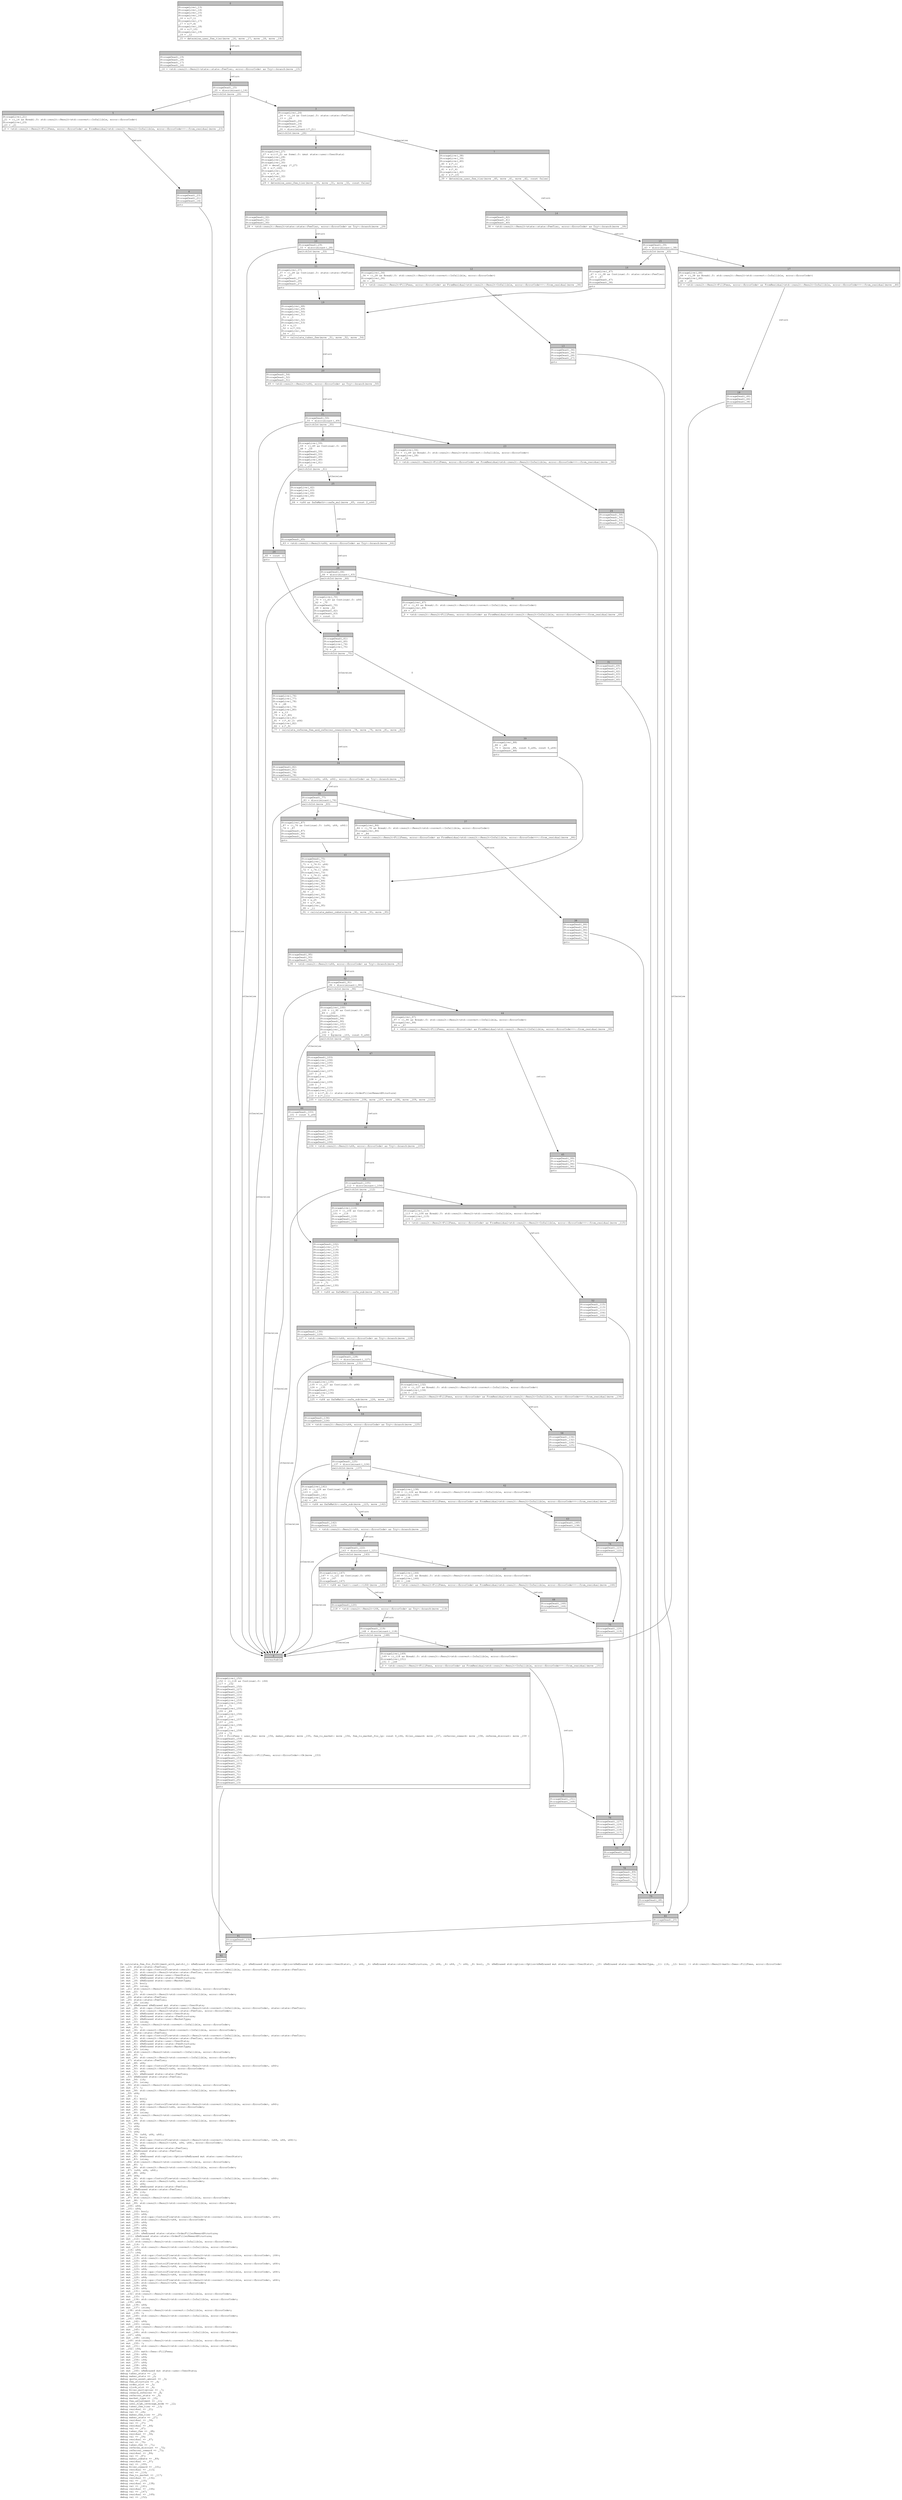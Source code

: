 digraph Mir_0_2224 {
    graph [fontname="Courier, monospace"];
    node [fontname="Courier, monospace"];
    edge [fontname="Courier, monospace"];
    label=<fn calculate_fee_for_fulfillment_with_match(_1: &amp;ReErased state::user::UserStats, _2: &amp;ReErased std::option::Option&lt;&amp;ReErased mut state::user::UserStats&gt;, _3: u64, _4: &amp;ReErased state::state::FeeStructure, _5: u64, _6: u64, _7: u64, _8: bool, _9: &amp;ReErased std::option::Option&lt;&amp;ReErased mut state::user::UserStats&gt;, _10: &amp;ReErased state::user::MarketType, _11: i16, _12: bool) -&gt; std::result::Result&lt;math::fees::FillFees, error::ErrorCode&gt;<br align="left"/>let _13: state::state::FeeTier;<br align="left"/>let mut _14: std::ops::ControlFlow&lt;std::result::Result&lt;std::convert::Infallible, error::ErrorCode&gt;, state::state::FeeTier&gt;;<br align="left"/>let mut _15: std::result::Result&lt;state::state::FeeTier, error::ErrorCode&gt;;<br align="left"/>let mut _16: &amp;ReErased state::user::UserStats;<br align="left"/>let mut _17: &amp;ReErased state::state::FeeStructure;<br align="left"/>let mut _18: &amp;ReErased state::user::MarketType;<br align="left"/>let mut _19: bool;<br align="left"/>let mut _20: isize;<br align="left"/>let _21: std::result::Result&lt;std::convert::Infallible, error::ErrorCode&gt;;<br align="left"/>let mut _22: !;<br align="left"/>let mut _23: std::result::Result&lt;std::convert::Infallible, error::ErrorCode&gt;;<br align="left"/>let _24: state::state::FeeTier;<br align="left"/>let _25: state::state::FeeTier;<br align="left"/>let mut _26: isize;<br align="left"/>let _27: &amp;ReErased &amp;ReErased mut state::user::UserStats;<br align="left"/>let mut _28: std::ops::ControlFlow&lt;std::result::Result&lt;std::convert::Infallible, error::ErrorCode&gt;, state::state::FeeTier&gt;;<br align="left"/>let mut _29: std::result::Result&lt;state::state::FeeTier, error::ErrorCode&gt;;<br align="left"/>let mut _30: &amp;ReErased state::user::UserStats;<br align="left"/>let mut _31: &amp;ReErased state::state::FeeStructure;<br align="left"/>let mut _32: &amp;ReErased state::user::MarketType;<br align="left"/>let mut _33: isize;<br align="left"/>let _34: std::result::Result&lt;std::convert::Infallible, error::ErrorCode&gt;;<br align="left"/>let mut _35: !;<br align="left"/>let mut _36: std::result::Result&lt;std::convert::Infallible, error::ErrorCode&gt;;<br align="left"/>let _37: state::state::FeeTier;<br align="left"/>let mut _38: std::ops::ControlFlow&lt;std::result::Result&lt;std::convert::Infallible, error::ErrorCode&gt;, state::state::FeeTier&gt;;<br align="left"/>let mut _39: std::result::Result&lt;state::state::FeeTier, error::ErrorCode&gt;;<br align="left"/>let mut _40: &amp;ReErased state::user::UserStats;<br align="left"/>let mut _41: &amp;ReErased state::state::FeeStructure;<br align="left"/>let mut _42: &amp;ReErased state::user::MarketType;<br align="left"/>let mut _43: isize;<br align="left"/>let _44: std::result::Result&lt;std::convert::Infallible, error::ErrorCode&gt;;<br align="left"/>let mut _45: !;<br align="left"/>let mut _46: std::result::Result&lt;std::convert::Infallible, error::ErrorCode&gt;;<br align="left"/>let _47: state::state::FeeTier;<br align="left"/>let mut _48: u64;<br align="left"/>let mut _49: std::ops::ControlFlow&lt;std::result::Result&lt;std::convert::Infallible, error::ErrorCode&gt;, u64&gt;;<br align="left"/>let mut _50: std::result::Result&lt;u64, error::ErrorCode&gt;;<br align="left"/>let mut _51: u64;<br align="left"/>let mut _52: &amp;ReErased state::state::FeeTier;<br align="left"/>let _53: &amp;ReErased state::state::FeeTier;<br align="left"/>let mut _54: i16;<br align="left"/>let mut _55: isize;<br align="left"/>let _56: std::result::Result&lt;std::convert::Infallible, error::ErrorCode&gt;;<br align="left"/>let mut _57: !;<br align="left"/>let mut _58: std::result::Result&lt;std::convert::Infallible, error::ErrorCode&gt;;<br align="left"/>let _59: u64;<br align="left"/>let _60: ();<br align="left"/>let mut _61: bool;<br align="left"/>let mut _62: u64;<br align="left"/>let mut _63: std::ops::ControlFlow&lt;std::result::Result&lt;std::convert::Infallible, error::ErrorCode&gt;, u64&gt;;<br align="left"/>let mut _64: std::result::Result&lt;u64, error::ErrorCode&gt;;<br align="left"/>let mut _65: u64;<br align="left"/>let mut _66: isize;<br align="left"/>let _67: std::result::Result&lt;std::convert::Infallible, error::ErrorCode&gt;;<br align="left"/>let mut _68: !;<br align="left"/>let mut _69: std::result::Result&lt;std::convert::Infallible, error::ErrorCode&gt;;<br align="left"/>let _70: u64;<br align="left"/>let _71: u64;<br align="left"/>let _72: u64;<br align="left"/>let _73: u64;<br align="left"/>let mut _74: (u64, u64, u64);<br align="left"/>let mut _75: bool;<br align="left"/>let mut _76: std::ops::ControlFlow&lt;std::result::Result&lt;std::convert::Infallible, error::ErrorCode&gt;, (u64, u64, u64)&gt;;<br align="left"/>let mut _77: std::result::Result&lt;(u64, u64, u64), error::ErrorCode&gt;;<br align="left"/>let mut _78: u64;<br align="left"/>let mut _79: &amp;ReErased state::state::FeeTier;<br align="left"/>let _80: &amp;ReErased state::state::FeeTier;<br align="left"/>let mut _81: u64;<br align="left"/>let mut _82: &amp;ReErased std::option::Option&lt;&amp;ReErased mut state::user::UserStats&gt;;<br align="left"/>let mut _83: isize;<br align="left"/>let _84: std::result::Result&lt;std::convert::Infallible, error::ErrorCode&gt;;<br align="left"/>let mut _85: !;<br align="left"/>let mut _86: std::result::Result&lt;std::convert::Infallible, error::ErrorCode&gt;;<br align="left"/>let _87: (u64, u64, u64);<br align="left"/>let mut _88: u64;<br align="left"/>let _89: u64;<br align="left"/>let mut _90: std::ops::ControlFlow&lt;std::result::Result&lt;std::convert::Infallible, error::ErrorCode&gt;, u64&gt;;<br align="left"/>let mut _91: std::result::Result&lt;u64, error::ErrorCode&gt;;<br align="left"/>let mut _92: u64;<br align="left"/>let mut _93: &amp;ReErased state::state::FeeTier;<br align="left"/>let _94: &amp;ReErased state::state::FeeTier;<br align="left"/>let mut _95: i16;<br align="left"/>let mut _96: isize;<br align="left"/>let _97: std::result::Result&lt;std::convert::Infallible, error::ErrorCode&gt;;<br align="left"/>let mut _98: !;<br align="left"/>let mut _99: std::result::Result&lt;std::convert::Infallible, error::ErrorCode&gt;;<br align="left"/>let _100: u64;<br align="left"/>let _101: u64;<br align="left"/>let mut _102: bool;<br align="left"/>let mut _103: u64;<br align="left"/>let mut _104: std::ops::ControlFlow&lt;std::result::Result&lt;std::convert::Infallible, error::ErrorCode&gt;, u64&gt;;<br align="left"/>let mut _105: std::result::Result&lt;u64, error::ErrorCode&gt;;<br align="left"/>let mut _106: u64;<br align="left"/>let mut _107: u64;<br align="left"/>let mut _108: u64;<br align="left"/>let mut _109: u64;<br align="left"/>let mut _110: &amp;ReErased state::state::OrderFillerRewardStructure;<br align="left"/>let _111: &amp;ReErased state::state::OrderFillerRewardStructure;<br align="left"/>let mut _112: isize;<br align="left"/>let _113: std::result::Result&lt;std::convert::Infallible, error::ErrorCode&gt;;<br align="left"/>let mut _114: !;<br align="left"/>let mut _115: std::result::Result&lt;std::convert::Infallible, error::ErrorCode&gt;;<br align="left"/>let _116: u64;<br align="left"/>let _117: i64;<br align="left"/>let mut _118: std::ops::ControlFlow&lt;std::result::Result&lt;std::convert::Infallible, error::ErrorCode&gt;, i64&gt;;<br align="left"/>let mut _119: std::result::Result&lt;i64, error::ErrorCode&gt;;<br align="left"/>let mut _120: u64;<br align="left"/>let mut _121: std::ops::ControlFlow&lt;std::result::Result&lt;std::convert::Infallible, error::ErrorCode&gt;, u64&gt;;<br align="left"/>let mut _122: std::result::Result&lt;u64, error::ErrorCode&gt;;<br align="left"/>let mut _123: u64;<br align="left"/>let mut _124: std::ops::ControlFlow&lt;std::result::Result&lt;std::convert::Infallible, error::ErrorCode&gt;, u64&gt;;<br align="left"/>let mut _125: std::result::Result&lt;u64, error::ErrorCode&gt;;<br align="left"/>let mut _126: u64;<br align="left"/>let mut _127: std::ops::ControlFlow&lt;std::result::Result&lt;std::convert::Infallible, error::ErrorCode&gt;, u64&gt;;<br align="left"/>let mut _128: std::result::Result&lt;u64, error::ErrorCode&gt;;<br align="left"/>let mut _129: u64;<br align="left"/>let mut _130: u64;<br align="left"/>let mut _131: isize;<br align="left"/>let _132: std::result::Result&lt;std::convert::Infallible, error::ErrorCode&gt;;<br align="left"/>let mut _133: !;<br align="left"/>let mut _134: std::result::Result&lt;std::convert::Infallible, error::ErrorCode&gt;;<br align="left"/>let _135: u64;<br align="left"/>let mut _136: u64;<br align="left"/>let mut _137: isize;<br align="left"/>let _138: std::result::Result&lt;std::convert::Infallible, error::ErrorCode&gt;;<br align="left"/>let mut _139: !;<br align="left"/>let mut _140: std::result::Result&lt;std::convert::Infallible, error::ErrorCode&gt;;<br align="left"/>let _141: u64;<br align="left"/>let mut _142: u64;<br align="left"/>let mut _143: isize;<br align="left"/>let _144: std::result::Result&lt;std::convert::Infallible, error::ErrorCode&gt;;<br align="left"/>let mut _145: !;<br align="left"/>let mut _146: std::result::Result&lt;std::convert::Infallible, error::ErrorCode&gt;;<br align="left"/>let _147: u64;<br align="left"/>let mut _148: isize;<br align="left"/>let _149: std::result::Result&lt;std::convert::Infallible, error::ErrorCode&gt;;<br align="left"/>let mut _150: !;<br align="left"/>let mut _151: std::result::Result&lt;std::convert::Infallible, error::ErrorCode&gt;;<br align="left"/>let _152: i64;<br align="left"/>let mut _153: math::fees::FillFees;<br align="left"/>let mut _154: u64;<br align="left"/>let mut _155: u64;<br align="left"/>let mut _156: i64;<br align="left"/>let mut _157: u64;<br align="left"/>let mut _158: u64;<br align="left"/>let mut _159: u64;<br align="left"/>let mut _160: &amp;ReErased mut state::user::UserStats;<br align="left"/>debug taker_stats =&gt; _1;<br align="left"/>debug maker_stats =&gt; _2;<br align="left"/>debug quote_asset_amount =&gt; _3;<br align="left"/>debug fee_structure =&gt; _4;<br align="left"/>debug order_slot =&gt; _5;<br align="left"/>debug clock_slot =&gt; _6;<br align="left"/>debug filler_multiplier =&gt; _7;<br align="left"/>debug reward_referrer =&gt; _8;<br align="left"/>debug referrer_stats =&gt; _9;<br align="left"/>debug market_type =&gt; _10;<br align="left"/>debug fee_adjustment =&gt; _11;<br align="left"/>debug user_high_leverage_mode =&gt; _12;<br align="left"/>debug taker_fee_tier =&gt; _13;<br align="left"/>debug residual =&gt; _21;<br align="left"/>debug val =&gt; _24;<br align="left"/>debug maker_fee_tier =&gt; _25;<br align="left"/>debug maker_stats =&gt; _27;<br align="left"/>debug residual =&gt; _34;<br align="left"/>debug val =&gt; _37;<br align="left"/>debug residual =&gt; _44;<br align="left"/>debug val =&gt; _47;<br align="left"/>debug taker_fee =&gt; _48;<br align="left"/>debug residual =&gt; _56;<br align="left"/>debug val =&gt; _59;<br align="left"/>debug residual =&gt; _67;<br align="left"/>debug val =&gt; _70;<br align="left"/>debug taker_fee =&gt; _71;<br align="left"/>debug referee_discount =&gt; _72;<br align="left"/>debug referrer_reward =&gt; _73;<br align="left"/>debug residual =&gt; _84;<br align="left"/>debug val =&gt; _87;<br align="left"/>debug maker_rebate =&gt; _89;<br align="left"/>debug residual =&gt; _97;<br align="left"/>debug val =&gt; _100;<br align="left"/>debug filler_reward =&gt; _101;<br align="left"/>debug residual =&gt; _113;<br align="left"/>debug val =&gt; _116;<br align="left"/>debug fee_to_market =&gt; _117;<br align="left"/>debug residual =&gt; _132;<br align="left"/>debug val =&gt; _135;<br align="left"/>debug residual =&gt; _138;<br align="left"/>debug val =&gt; _141;<br align="left"/>debug residual =&gt; _144;<br align="left"/>debug val =&gt; _147;<br align="left"/>debug residual =&gt; _149;<br align="left"/>debug val =&gt; _152;<br align="left"/>>;
    bb0__0_2224 [shape="none", label=<<table border="0" cellborder="1" cellspacing="0"><tr><td bgcolor="gray" align="center" colspan="1">0</td></tr><tr><td align="left" balign="left">StorageLive(_13)<br/>StorageLive(_14)<br/>StorageLive(_15)<br/>StorageLive(_16)<br/>_16 = &amp;(*_1)<br/>StorageLive(_17)<br/>_17 = &amp;(*_4)<br/>StorageLive(_18)<br/>_18 = &amp;(*_10)<br/>StorageLive(_19)<br/>_19 = _12<br/></td></tr><tr><td align="left">_15 = determine_user_fee_tier(move _16, move _17, move _18, move _19)</td></tr></table>>];
    bb1__0_2224 [shape="none", label=<<table border="0" cellborder="1" cellspacing="0"><tr><td bgcolor="gray" align="center" colspan="1">1</td></tr><tr><td align="left" balign="left">StorageDead(_19)<br/>StorageDead(_18)<br/>StorageDead(_17)<br/>StorageDead(_16)<br/></td></tr><tr><td align="left">_14 = &lt;std::result::Result&lt;state::state::FeeTier, error::ErrorCode&gt; as Try&gt;::branch(move _15)</td></tr></table>>];
    bb2__0_2224 [shape="none", label=<<table border="0" cellborder="1" cellspacing="0"><tr><td bgcolor="gray" align="center" colspan="1">2</td></tr><tr><td align="left" balign="left">StorageDead(_15)<br/>_20 = discriminant(_14)<br/></td></tr><tr><td align="left">switchInt(move _20)</td></tr></table>>];
    bb3__0_2224 [shape="none", label=<<table border="0" cellborder="1" cellspacing="0"><tr><td bgcolor="gray" align="center" colspan="1">3</td></tr><tr><td align="left" balign="left">StorageLive(_24)<br/>_24 = ((_14 as Continue).0: state::state::FeeTier)<br/>_13 = _24<br/>StorageDead(_24)<br/>StorageDead(_14)<br/>StorageLive(_25)<br/>_26 = discriminant((*_2))<br/></td></tr><tr><td align="left">switchInt(move _26)</td></tr></table>>];
    bb4__0_2224 [shape="none", label=<<table border="0" cellborder="1" cellspacing="0"><tr><td bgcolor="gray" align="center" colspan="1">4</td></tr><tr><td align="left">unreachable</td></tr></table>>];
    bb5__0_2224 [shape="none", label=<<table border="0" cellborder="1" cellspacing="0"><tr><td bgcolor="gray" align="center" colspan="1">5</td></tr><tr><td align="left" balign="left">StorageLive(_21)<br/>_21 = ((_14 as Break).0: std::result::Result&lt;std::convert::Infallible, error::ErrorCode&gt;)<br/>StorageLive(_23)<br/>_23 = _21<br/></td></tr><tr><td align="left">_0 = &lt;std::result::Result&lt;FillFees, error::ErrorCode&gt; as FromResidual&lt;std::result::Result&lt;Infallible, error::ErrorCode&gt;&gt;&gt;::from_residual(move _23)</td></tr></table>>];
    bb6__0_2224 [shape="none", label=<<table border="0" cellborder="1" cellspacing="0"><tr><td bgcolor="gray" align="center" colspan="1">6</td></tr><tr><td align="left" balign="left">StorageDead(_23)<br/>StorageDead(_21)<br/>StorageDead(_14)<br/></td></tr><tr><td align="left">goto</td></tr></table>>];
    bb7__0_2224 [shape="none", label=<<table border="0" cellborder="1" cellspacing="0"><tr><td bgcolor="gray" align="center" colspan="1">7</td></tr><tr><td align="left" balign="left">StorageLive(_38)<br/>StorageLive(_39)<br/>StorageLive(_40)<br/>_40 = &amp;(*_1)<br/>StorageLive(_41)<br/>_41 = &amp;(*_4)<br/>StorageLive(_42)<br/>_42 = &amp;(*_10)<br/></td></tr><tr><td align="left">_39 = determine_user_fee_tier(move _40, move _41, move _42, const false)</td></tr></table>>];
    bb8__0_2224 [shape="none", label=<<table border="0" cellborder="1" cellspacing="0"><tr><td bgcolor="gray" align="center" colspan="1">8</td></tr><tr><td align="left" balign="left">StorageLive(_27)<br/>_27 = &amp;(((*_2) as Some).0: &amp;mut state::user::UserStats)<br/>StorageLive(_28)<br/>StorageLive(_29)<br/>StorageLive(_30)<br/>_160 = deref_copy (*_27)<br/>_30 = &amp;(*_160)<br/>StorageLive(_31)<br/>_31 = &amp;(*_4)<br/>StorageLive(_32)<br/>_32 = &amp;(*_10)<br/></td></tr><tr><td align="left">_29 = determine_user_fee_tier(move _30, move _31, move _32, const false)</td></tr></table>>];
    bb9__0_2224 [shape="none", label=<<table border="0" cellborder="1" cellspacing="0"><tr><td bgcolor="gray" align="center" colspan="1">9</td></tr><tr><td align="left" balign="left">StorageDead(_32)<br/>StorageDead(_31)<br/>StorageDead(_30)<br/></td></tr><tr><td align="left">_28 = &lt;std::result::Result&lt;state::state::FeeTier, error::ErrorCode&gt; as Try&gt;::branch(move _29)</td></tr></table>>];
    bb10__0_2224 [shape="none", label=<<table border="0" cellborder="1" cellspacing="0"><tr><td bgcolor="gray" align="center" colspan="1">10</td></tr><tr><td align="left" balign="left">StorageDead(_29)<br/>_33 = discriminant(_28)<br/></td></tr><tr><td align="left">switchInt(move _33)</td></tr></table>>];
    bb11__0_2224 [shape="none", label=<<table border="0" cellborder="1" cellspacing="0"><tr><td bgcolor="gray" align="center" colspan="1">11</td></tr><tr><td align="left" balign="left">StorageLive(_37)<br/>_37 = ((_28 as Continue).0: state::state::FeeTier)<br/>_25 = _37<br/>StorageDead(_37)<br/>StorageDead(_28)<br/>StorageDead(_27)<br/></td></tr><tr><td align="left">goto</td></tr></table>>];
    bb12__0_2224 [shape="none", label=<<table border="0" cellborder="1" cellspacing="0"><tr><td bgcolor="gray" align="center" colspan="1">12</td></tr><tr><td align="left" balign="left">StorageLive(_34)<br/>_34 = ((_28 as Break).0: std::result::Result&lt;std::convert::Infallible, error::ErrorCode&gt;)<br/>StorageLive(_36)<br/>_36 = _34<br/></td></tr><tr><td align="left">_0 = &lt;std::result::Result&lt;FillFees, error::ErrorCode&gt; as FromResidual&lt;std::result::Result&lt;Infallible, error::ErrorCode&gt;&gt;&gt;::from_residual(move _36)</td></tr></table>>];
    bb13__0_2224 [shape="none", label=<<table border="0" cellborder="1" cellspacing="0"><tr><td bgcolor="gray" align="center" colspan="1">13</td></tr><tr><td align="left" balign="left">StorageDead(_36)<br/>StorageDead(_34)<br/>StorageDead(_28)<br/>StorageDead(_27)<br/></td></tr><tr><td align="left">goto</td></tr></table>>];
    bb14__0_2224 [shape="none", label=<<table border="0" cellborder="1" cellspacing="0"><tr><td bgcolor="gray" align="center" colspan="1">14</td></tr><tr><td align="left" balign="left">StorageDead(_42)<br/>StorageDead(_41)<br/>StorageDead(_40)<br/></td></tr><tr><td align="left">_38 = &lt;std::result::Result&lt;state::state::FeeTier, error::ErrorCode&gt; as Try&gt;::branch(move _39)</td></tr></table>>];
    bb15__0_2224 [shape="none", label=<<table border="0" cellborder="1" cellspacing="0"><tr><td bgcolor="gray" align="center" colspan="1">15</td></tr><tr><td align="left" balign="left">StorageDead(_39)<br/>_43 = discriminant(_38)<br/></td></tr><tr><td align="left">switchInt(move _43)</td></tr></table>>];
    bb16__0_2224 [shape="none", label=<<table border="0" cellborder="1" cellspacing="0"><tr><td bgcolor="gray" align="center" colspan="1">16</td></tr><tr><td align="left" balign="left">StorageLive(_47)<br/>_47 = ((_38 as Continue).0: state::state::FeeTier)<br/>_25 = _47<br/>StorageDead(_47)<br/>StorageDead(_38)<br/></td></tr><tr><td align="left">goto</td></tr></table>>];
    bb17__0_2224 [shape="none", label=<<table border="0" cellborder="1" cellspacing="0"><tr><td bgcolor="gray" align="center" colspan="1">17</td></tr><tr><td align="left" balign="left">StorageLive(_44)<br/>_44 = ((_38 as Break).0: std::result::Result&lt;std::convert::Infallible, error::ErrorCode&gt;)<br/>StorageLive(_46)<br/>_46 = _44<br/></td></tr><tr><td align="left">_0 = &lt;std::result::Result&lt;FillFees, error::ErrorCode&gt; as FromResidual&lt;std::result::Result&lt;Infallible, error::ErrorCode&gt;&gt;&gt;::from_residual(move _46)</td></tr></table>>];
    bb18__0_2224 [shape="none", label=<<table border="0" cellborder="1" cellspacing="0"><tr><td bgcolor="gray" align="center" colspan="1">18</td></tr><tr><td align="left" balign="left">StorageDead(_46)<br/>StorageDead(_44)<br/>StorageDead(_38)<br/></td></tr><tr><td align="left">goto</td></tr></table>>];
    bb19__0_2224 [shape="none", label=<<table border="0" cellborder="1" cellspacing="0"><tr><td bgcolor="gray" align="center" colspan="1">19</td></tr><tr><td align="left" balign="left">StorageLive(_48)<br/>StorageLive(_49)<br/>StorageLive(_50)<br/>StorageLive(_51)<br/>_51 = _3<br/>StorageLive(_52)<br/>StorageLive(_53)<br/>_53 = &amp;_13<br/>_52 = &amp;(*_53)<br/>StorageLive(_54)<br/>_54 = _11<br/></td></tr><tr><td align="left">_50 = calculate_taker_fee(move _51, move _52, move _54)</td></tr></table>>];
    bb20__0_2224 [shape="none", label=<<table border="0" cellborder="1" cellspacing="0"><tr><td bgcolor="gray" align="center" colspan="1">20</td></tr><tr><td align="left" balign="left">StorageDead(_54)<br/>StorageDead(_52)<br/>StorageDead(_51)<br/></td></tr><tr><td align="left">_49 = &lt;std::result::Result&lt;u64, error::ErrorCode&gt; as Try&gt;::branch(move _50)</td></tr></table>>];
    bb21__0_2224 [shape="none", label=<<table border="0" cellborder="1" cellspacing="0"><tr><td bgcolor="gray" align="center" colspan="1">21</td></tr><tr><td align="left" balign="left">StorageDead(_50)<br/>_55 = discriminant(_49)<br/></td></tr><tr><td align="left">switchInt(move _55)</td></tr></table>>];
    bb22__0_2224 [shape="none", label=<<table border="0" cellborder="1" cellspacing="0"><tr><td bgcolor="gray" align="center" colspan="1">22</td></tr><tr><td align="left" balign="left">StorageLive(_59)<br/>_59 = ((_49 as Continue).0: u64)<br/>_48 = _59<br/>StorageDead(_59)<br/>StorageDead(_53)<br/>StorageDead(_49)<br/>StorageLive(_60)<br/>StorageLive(_61)<br/>_61 = _12<br/></td></tr><tr><td align="left">switchInt(move _61)</td></tr></table>>];
    bb23__0_2224 [shape="none", label=<<table border="0" cellborder="1" cellspacing="0"><tr><td bgcolor="gray" align="center" colspan="1">23</td></tr><tr><td align="left" balign="left">StorageLive(_56)<br/>_56 = ((_49 as Break).0: std::result::Result&lt;std::convert::Infallible, error::ErrorCode&gt;)<br/>StorageLive(_58)<br/>_58 = _56<br/></td></tr><tr><td align="left">_0 = &lt;std::result::Result&lt;FillFees, error::ErrorCode&gt; as FromResidual&lt;std::result::Result&lt;Infallible, error::ErrorCode&gt;&gt;&gt;::from_residual(move _58)</td></tr></table>>];
    bb24__0_2224 [shape="none", label=<<table border="0" cellborder="1" cellspacing="0"><tr><td bgcolor="gray" align="center" colspan="1">24</td></tr><tr><td align="left" balign="left">StorageDead(_58)<br/>StorageDead(_56)<br/>StorageDead(_53)<br/>StorageDead(_49)<br/></td></tr><tr><td align="left">goto</td></tr></table>>];
    bb25__0_2224 [shape="none", label=<<table border="0" cellborder="1" cellspacing="0"><tr><td bgcolor="gray" align="center" colspan="1">25</td></tr><tr><td align="left" balign="left">StorageLive(_62)<br/>StorageLive(_63)<br/>StorageLive(_64)<br/>StorageLive(_65)<br/>_65 = _48<br/></td></tr><tr><td align="left">_64 = &lt;u64 as SafeMath&gt;::safe_mul(move _65, const 2_u64)</td></tr></table>>];
    bb26__0_2224 [shape="none", label=<<table border="0" cellborder="1" cellspacing="0"><tr><td bgcolor="gray" align="center" colspan="1">26</td></tr><tr><td align="left" balign="left">_60 = const ()<br/></td></tr><tr><td align="left">goto</td></tr></table>>];
    bb27__0_2224 [shape="none", label=<<table border="0" cellborder="1" cellspacing="0"><tr><td bgcolor="gray" align="center" colspan="1">27</td></tr><tr><td align="left" balign="left">StorageDead(_65)<br/></td></tr><tr><td align="left">_63 = &lt;std::result::Result&lt;u64, error::ErrorCode&gt; as Try&gt;::branch(move _64)</td></tr></table>>];
    bb28__0_2224 [shape="none", label=<<table border="0" cellborder="1" cellspacing="0"><tr><td bgcolor="gray" align="center" colspan="1">28</td></tr><tr><td align="left" balign="left">StorageDead(_64)<br/>_66 = discriminant(_63)<br/></td></tr><tr><td align="left">switchInt(move _66)</td></tr></table>>];
    bb29__0_2224 [shape="none", label=<<table border="0" cellborder="1" cellspacing="0"><tr><td bgcolor="gray" align="center" colspan="1">29</td></tr><tr><td align="left" balign="left">StorageLive(_70)<br/>_70 = ((_63 as Continue).0: u64)<br/>_62 = _70<br/>StorageDead(_70)<br/>_48 = move _62<br/>StorageDead(_62)<br/>StorageDead(_63)<br/>_60 = const ()<br/></td></tr><tr><td align="left">goto</td></tr></table>>];
    bb30__0_2224 [shape="none", label=<<table border="0" cellborder="1" cellspacing="0"><tr><td bgcolor="gray" align="center" colspan="1">30</td></tr><tr><td align="left" balign="left">StorageLive(_67)<br/>_67 = ((_63 as Break).0: std::result::Result&lt;std::convert::Infallible, error::ErrorCode&gt;)<br/>StorageLive(_69)<br/>_69 = _67<br/></td></tr><tr><td align="left">_0 = &lt;std::result::Result&lt;FillFees, error::ErrorCode&gt; as FromResidual&lt;std::result::Result&lt;Infallible, error::ErrorCode&gt;&gt;&gt;::from_residual(move _69)</td></tr></table>>];
    bb31__0_2224 [shape="none", label=<<table border="0" cellborder="1" cellspacing="0"><tr><td bgcolor="gray" align="center" colspan="1">31</td></tr><tr><td align="left" balign="left">StorageDead(_69)<br/>StorageDead(_67)<br/>StorageDead(_62)<br/>StorageDead(_63)<br/>StorageDead(_61)<br/>StorageDead(_60)<br/></td></tr><tr><td align="left">goto</td></tr></table>>];
    bb32__0_2224 [shape="none", label=<<table border="0" cellborder="1" cellspacing="0"><tr><td bgcolor="gray" align="center" colspan="1">32</td></tr><tr><td align="left" balign="left">StorageDead(_61)<br/>StorageDead(_60)<br/>StorageLive(_74)<br/>StorageLive(_75)<br/>_75 = _8<br/></td></tr><tr><td align="left">switchInt(move _75)</td></tr></table>>];
    bb33__0_2224 [shape="none", label=<<table border="0" cellborder="1" cellspacing="0"><tr><td bgcolor="gray" align="center" colspan="1">33</td></tr><tr><td align="left" balign="left">StorageLive(_76)<br/>StorageLive(_77)<br/>StorageLive(_78)<br/>_78 = _48<br/>StorageLive(_79)<br/>StorageLive(_80)<br/>_80 = &amp;_13<br/>_79 = &amp;(*_80)<br/>StorageLive(_81)<br/>_81 = ((*_4).2: u64)<br/>StorageLive(_82)<br/>_82 = &amp;(*_9)<br/></td></tr><tr><td align="left">_77 = calculate_referee_fee_and_referrer_reward(move _78, move _79, move _81, move _82)</td></tr></table>>];
    bb34__0_2224 [shape="none", label=<<table border="0" cellborder="1" cellspacing="0"><tr><td bgcolor="gray" align="center" colspan="1">34</td></tr><tr><td align="left" balign="left">StorageDead(_82)<br/>StorageDead(_81)<br/>StorageDead(_79)<br/>StorageDead(_78)<br/></td></tr><tr><td align="left">_76 = &lt;std::result::Result&lt;(u64, u64, u64), error::ErrorCode&gt; as Try&gt;::branch(move _77)</td></tr></table>>];
    bb35__0_2224 [shape="none", label=<<table border="0" cellborder="1" cellspacing="0"><tr><td bgcolor="gray" align="center" colspan="1">35</td></tr><tr><td align="left" balign="left">StorageDead(_77)<br/>_83 = discriminant(_76)<br/></td></tr><tr><td align="left">switchInt(move _83)</td></tr></table>>];
    bb36__0_2224 [shape="none", label=<<table border="0" cellborder="1" cellspacing="0"><tr><td bgcolor="gray" align="center" colspan="1">36</td></tr><tr><td align="left" balign="left">StorageLive(_87)<br/>_87 = ((_76 as Continue).0: (u64, u64, u64))<br/>_74 = _87<br/>StorageDead(_87)<br/>StorageDead(_80)<br/>StorageDead(_76)<br/></td></tr><tr><td align="left">goto</td></tr></table>>];
    bb37__0_2224 [shape="none", label=<<table border="0" cellborder="1" cellspacing="0"><tr><td bgcolor="gray" align="center" colspan="1">37</td></tr><tr><td align="left" balign="left">StorageLive(_84)<br/>_84 = ((_76 as Break).0: std::result::Result&lt;std::convert::Infallible, error::ErrorCode&gt;)<br/>StorageLive(_86)<br/>_86 = _84<br/></td></tr><tr><td align="left">_0 = &lt;std::result::Result&lt;FillFees, error::ErrorCode&gt; as FromResidual&lt;std::result::Result&lt;Infallible, error::ErrorCode&gt;&gt;&gt;::from_residual(move _86)</td></tr></table>>];
    bb38__0_2224 [shape="none", label=<<table border="0" cellborder="1" cellspacing="0"><tr><td bgcolor="gray" align="center" colspan="1">38</td></tr><tr><td align="left" balign="left">StorageDead(_86)<br/>StorageDead(_84)<br/>StorageDead(_80)<br/>StorageDead(_76)<br/>StorageDead(_75)<br/>StorageDead(_74)<br/></td></tr><tr><td align="left">goto</td></tr></table>>];
    bb39__0_2224 [shape="none", label=<<table border="0" cellborder="1" cellspacing="0"><tr><td bgcolor="gray" align="center" colspan="1">39</td></tr><tr><td align="left" balign="left">StorageLive(_88)<br/>_88 = _48<br/>_74 = (move _88, const 0_u64, const 0_u64)<br/>StorageDead(_88)<br/></td></tr><tr><td align="left">goto</td></tr></table>>];
    bb40__0_2224 [shape="none", label=<<table border="0" cellborder="1" cellspacing="0"><tr><td bgcolor="gray" align="center" colspan="1">40</td></tr><tr><td align="left" balign="left">StorageDead(_75)<br/>StorageLive(_71)<br/>_71 = (_74.0: u64)<br/>StorageLive(_72)<br/>_72 = (_74.1: u64)<br/>StorageLive(_73)<br/>_73 = (_74.2: u64)<br/>StorageDead(_74)<br/>StorageLive(_89)<br/>StorageLive(_90)<br/>StorageLive(_91)<br/>StorageLive(_92)<br/>_92 = _3<br/>StorageLive(_93)<br/>StorageLive(_94)<br/>_94 = &amp;_25<br/>_93 = &amp;(*_94)<br/>StorageLive(_95)<br/>_95 = _11<br/></td></tr><tr><td align="left">_91 = calculate_maker_rebate(move _92, move _93, move _95)</td></tr></table>>];
    bb41__0_2224 [shape="none", label=<<table border="0" cellborder="1" cellspacing="0"><tr><td bgcolor="gray" align="center" colspan="1">41</td></tr><tr><td align="left" balign="left">StorageDead(_95)<br/>StorageDead(_93)<br/>StorageDead(_92)<br/></td></tr><tr><td align="left">_90 = &lt;std::result::Result&lt;u64, error::ErrorCode&gt; as Try&gt;::branch(move _91)</td></tr></table>>];
    bb42__0_2224 [shape="none", label=<<table border="0" cellborder="1" cellspacing="0"><tr><td bgcolor="gray" align="center" colspan="1">42</td></tr><tr><td align="left" balign="left">StorageDead(_91)<br/>_96 = discriminant(_90)<br/></td></tr><tr><td align="left">switchInt(move _96)</td></tr></table>>];
    bb43__0_2224 [shape="none", label=<<table border="0" cellborder="1" cellspacing="0"><tr><td bgcolor="gray" align="center" colspan="1">43</td></tr><tr><td align="left" balign="left">StorageLive(_100)<br/>_100 = ((_90 as Continue).0: u64)<br/>_89 = _100<br/>StorageDead(_100)<br/>StorageDead(_94)<br/>StorageDead(_90)<br/>StorageLive(_101)<br/>StorageLive(_102)<br/>StorageLive(_103)<br/>_103 = _7<br/>_102 = Eq(move _103, const 0_u64)<br/></td></tr><tr><td align="left">switchInt(move _102)</td></tr></table>>];
    bb44__0_2224 [shape="none", label=<<table border="0" cellborder="1" cellspacing="0"><tr><td bgcolor="gray" align="center" colspan="1">44</td></tr><tr><td align="left" balign="left">StorageLive(_97)<br/>_97 = ((_90 as Break).0: std::result::Result&lt;std::convert::Infallible, error::ErrorCode&gt;)<br/>StorageLive(_99)<br/>_99 = _97<br/></td></tr><tr><td align="left">_0 = &lt;std::result::Result&lt;FillFees, error::ErrorCode&gt; as FromResidual&lt;std::result::Result&lt;Infallible, error::ErrorCode&gt;&gt;&gt;::from_residual(move _99)</td></tr></table>>];
    bb45__0_2224 [shape="none", label=<<table border="0" cellborder="1" cellspacing="0"><tr><td bgcolor="gray" align="center" colspan="1">45</td></tr><tr><td align="left" balign="left">StorageDead(_99)<br/>StorageDead(_97)<br/>StorageDead(_94)<br/>StorageDead(_90)<br/></td></tr><tr><td align="left">goto</td></tr></table>>];
    bb46__0_2224 [shape="none", label=<<table border="0" cellborder="1" cellspacing="0"><tr><td bgcolor="gray" align="center" colspan="1">46</td></tr><tr><td align="left" balign="left">StorageDead(_103)<br/>_101 = const 0_u64<br/></td></tr><tr><td align="left">goto</td></tr></table>>];
    bb47__0_2224 [shape="none", label=<<table border="0" cellborder="1" cellspacing="0"><tr><td bgcolor="gray" align="center" colspan="1">47</td></tr><tr><td align="left" balign="left">StorageDead(_103)<br/>StorageLive(_104)<br/>StorageLive(_105)<br/>StorageLive(_106)<br/>_106 = _71<br/>StorageLive(_107)<br/>_107 = _5<br/>StorageLive(_108)<br/>_108 = _6<br/>StorageLive(_109)<br/>_109 = _7<br/>StorageLive(_110)<br/>StorageLive(_111)<br/>_111 = &amp;((*_4).1: state::state::OrderFillerRewardStructure)<br/>_110 = &amp;(*_111)<br/></td></tr><tr><td align="left">_105 = calculate_filler_reward(move _106, move _107, move _108, move _109, move _110)</td></tr></table>>];
    bb48__0_2224 [shape="none", label=<<table border="0" cellborder="1" cellspacing="0"><tr><td bgcolor="gray" align="center" colspan="1">48</td></tr><tr><td align="left" balign="left">StorageDead(_110)<br/>StorageDead(_109)<br/>StorageDead(_108)<br/>StorageDead(_107)<br/>StorageDead(_106)<br/></td></tr><tr><td align="left">_104 = &lt;std::result::Result&lt;u64, error::ErrorCode&gt; as Try&gt;::branch(move _105)</td></tr></table>>];
    bb49__0_2224 [shape="none", label=<<table border="0" cellborder="1" cellspacing="0"><tr><td bgcolor="gray" align="center" colspan="1">49</td></tr><tr><td align="left" balign="left">StorageDead(_105)<br/>_112 = discriminant(_104)<br/></td></tr><tr><td align="left">switchInt(move _112)</td></tr></table>>];
    bb50__0_2224 [shape="none", label=<<table border="0" cellborder="1" cellspacing="0"><tr><td bgcolor="gray" align="center" colspan="1">50</td></tr><tr><td align="left" balign="left">StorageLive(_116)<br/>_116 = ((_104 as Continue).0: u64)<br/>_101 = _116<br/>StorageDead(_116)<br/>StorageDead(_111)<br/>StorageDead(_104)<br/></td></tr><tr><td align="left">goto</td></tr></table>>];
    bb51__0_2224 [shape="none", label=<<table border="0" cellborder="1" cellspacing="0"><tr><td bgcolor="gray" align="center" colspan="1">51</td></tr><tr><td align="left" balign="left">StorageLive(_113)<br/>_113 = ((_104 as Break).0: std::result::Result&lt;std::convert::Infallible, error::ErrorCode&gt;)<br/>StorageLive(_115)<br/>_115 = _113<br/></td></tr><tr><td align="left">_0 = &lt;std::result::Result&lt;FillFees, error::ErrorCode&gt; as FromResidual&lt;std::result::Result&lt;Infallible, error::ErrorCode&gt;&gt;&gt;::from_residual(move _115)</td></tr></table>>];
    bb52__0_2224 [shape="none", label=<<table border="0" cellborder="1" cellspacing="0"><tr><td bgcolor="gray" align="center" colspan="1">52</td></tr><tr><td align="left" balign="left">StorageDead(_115)<br/>StorageDead(_113)<br/>StorageDead(_111)<br/>StorageDead(_104)<br/>StorageDead(_102)<br/></td></tr><tr><td align="left">goto</td></tr></table>>];
    bb53__0_2224 [shape="none", label=<<table border="0" cellborder="1" cellspacing="0"><tr><td bgcolor="gray" align="center" colspan="1">53</td></tr><tr><td align="left" balign="left">StorageDead(_102)<br/>StorageLive(_117)<br/>StorageLive(_118)<br/>StorageLive(_119)<br/>StorageLive(_120)<br/>StorageLive(_121)<br/>StorageLive(_122)<br/>StorageLive(_123)<br/>StorageLive(_124)<br/>StorageLive(_125)<br/>StorageLive(_126)<br/>StorageLive(_127)<br/>StorageLive(_128)<br/>StorageLive(_129)<br/>_129 = _71<br/>StorageLive(_130)<br/>_130 = _101<br/></td></tr><tr><td align="left">_128 = &lt;u64 as SafeMath&gt;::safe_sub(move _129, move _130)</td></tr></table>>];
    bb54__0_2224 [shape="none", label=<<table border="0" cellborder="1" cellspacing="0"><tr><td bgcolor="gray" align="center" colspan="1">54</td></tr><tr><td align="left" balign="left">StorageDead(_130)<br/>StorageDead(_129)<br/></td></tr><tr><td align="left">_127 = &lt;std::result::Result&lt;u64, error::ErrorCode&gt; as Try&gt;::branch(move _128)</td></tr></table>>];
    bb55__0_2224 [shape="none", label=<<table border="0" cellborder="1" cellspacing="0"><tr><td bgcolor="gray" align="center" colspan="1">55</td></tr><tr><td align="left" balign="left">StorageDead(_128)<br/>_131 = discriminant(_127)<br/></td></tr><tr><td align="left">switchInt(move _131)</td></tr></table>>];
    bb56__0_2224 [shape="none", label=<<table border="0" cellborder="1" cellspacing="0"><tr><td bgcolor="gray" align="center" colspan="1">56</td></tr><tr><td align="left" balign="left">StorageLive(_135)<br/>_135 = ((_127 as Continue).0: u64)<br/>_126 = _135<br/>StorageDead(_135)<br/>StorageLive(_136)<br/>_136 = _73<br/></td></tr><tr><td align="left">_125 = &lt;u64 as SafeMath&gt;::safe_sub(move _126, move _136)</td></tr></table>>];
    bb57__0_2224 [shape="none", label=<<table border="0" cellborder="1" cellspacing="0"><tr><td bgcolor="gray" align="center" colspan="1">57</td></tr><tr><td align="left" balign="left">StorageLive(_132)<br/>_132 = ((_127 as Break).0: std::result::Result&lt;std::convert::Infallible, error::ErrorCode&gt;)<br/>StorageLive(_134)<br/>_134 = _132<br/></td></tr><tr><td align="left">_0 = &lt;std::result::Result&lt;FillFees, error::ErrorCode&gt; as FromResidual&lt;std::result::Result&lt;Infallible, error::ErrorCode&gt;&gt;&gt;::from_residual(move _134)</td></tr></table>>];
    bb58__0_2224 [shape="none", label=<<table border="0" cellborder="1" cellspacing="0"><tr><td bgcolor="gray" align="center" colspan="1">58</td></tr><tr><td align="left" balign="left">StorageDead(_134)<br/>StorageDead(_132)<br/>StorageDead(_126)<br/>StorageDead(_125)<br/></td></tr><tr><td align="left">goto</td></tr></table>>];
    bb59__0_2224 [shape="none", label=<<table border="0" cellborder="1" cellspacing="0"><tr><td bgcolor="gray" align="center" colspan="1">59</td></tr><tr><td align="left" balign="left">StorageDead(_136)<br/>StorageDead(_126)<br/></td></tr><tr><td align="left">_124 = &lt;std::result::Result&lt;u64, error::ErrorCode&gt; as Try&gt;::branch(move _125)</td></tr></table>>];
    bb60__0_2224 [shape="none", label=<<table border="0" cellborder="1" cellspacing="0"><tr><td bgcolor="gray" align="center" colspan="1">60</td></tr><tr><td align="left" balign="left">StorageDead(_125)<br/>_137 = discriminant(_124)<br/></td></tr><tr><td align="left">switchInt(move _137)</td></tr></table>>];
    bb61__0_2224 [shape="none", label=<<table border="0" cellborder="1" cellspacing="0"><tr><td bgcolor="gray" align="center" colspan="1">61</td></tr><tr><td align="left" balign="left">StorageLive(_141)<br/>_141 = ((_124 as Continue).0: u64)<br/>_123 = _141<br/>StorageDead(_141)<br/>StorageLive(_142)<br/>_142 = _89<br/></td></tr><tr><td align="left">_122 = &lt;u64 as SafeMath&gt;::safe_sub(move _123, move _142)</td></tr></table>>];
    bb62__0_2224 [shape="none", label=<<table border="0" cellborder="1" cellspacing="0"><tr><td bgcolor="gray" align="center" colspan="1">62</td></tr><tr><td align="left" balign="left">StorageLive(_138)<br/>_138 = ((_124 as Break).0: std::result::Result&lt;std::convert::Infallible, error::ErrorCode&gt;)<br/>StorageLive(_140)<br/>_140 = _138<br/></td></tr><tr><td align="left">_0 = &lt;std::result::Result&lt;FillFees, error::ErrorCode&gt; as FromResidual&lt;std::result::Result&lt;Infallible, error::ErrorCode&gt;&gt;&gt;::from_residual(move _140)</td></tr></table>>];
    bb63__0_2224 [shape="none", label=<<table border="0" cellborder="1" cellspacing="0"><tr><td bgcolor="gray" align="center" colspan="1">63</td></tr><tr><td align="left" balign="left">StorageDead(_140)<br/>StorageDead(_138)<br/></td></tr><tr><td align="left">goto</td></tr></table>>];
    bb64__0_2224 [shape="none", label=<<table border="0" cellborder="1" cellspacing="0"><tr><td bgcolor="gray" align="center" colspan="1">64</td></tr><tr><td align="left" balign="left">StorageDead(_142)<br/>StorageDead(_123)<br/></td></tr><tr><td align="left">_121 = &lt;std::result::Result&lt;u64, error::ErrorCode&gt; as Try&gt;::branch(move _122)</td></tr></table>>];
    bb65__0_2224 [shape="none", label=<<table border="0" cellborder="1" cellspacing="0"><tr><td bgcolor="gray" align="center" colspan="1">65</td></tr><tr><td align="left" balign="left">StorageDead(_122)<br/>_143 = discriminant(_121)<br/></td></tr><tr><td align="left">switchInt(move _143)</td></tr></table>>];
    bb66__0_2224 [shape="none", label=<<table border="0" cellborder="1" cellspacing="0"><tr><td bgcolor="gray" align="center" colspan="1">66</td></tr><tr><td align="left" balign="left">StorageLive(_147)<br/>_147 = ((_121 as Continue).0: u64)<br/>_120 = _147<br/>StorageDead(_147)<br/></td></tr><tr><td align="left">_119 = &lt;u64 as Cast&gt;::cast::&lt;i64&gt;(move _120)</td></tr></table>>];
    bb67__0_2224 [shape="none", label=<<table border="0" cellborder="1" cellspacing="0"><tr><td bgcolor="gray" align="center" colspan="1">67</td></tr><tr><td align="left" balign="left">StorageLive(_144)<br/>_144 = ((_121 as Break).0: std::result::Result&lt;std::convert::Infallible, error::ErrorCode&gt;)<br/>StorageLive(_146)<br/>_146 = _144<br/></td></tr><tr><td align="left">_0 = &lt;std::result::Result&lt;FillFees, error::ErrorCode&gt; as FromResidual&lt;std::result::Result&lt;Infallible, error::ErrorCode&gt;&gt;&gt;::from_residual(move _146)</td></tr></table>>];
    bb68__0_2224 [shape="none", label=<<table border="0" cellborder="1" cellspacing="0"><tr><td bgcolor="gray" align="center" colspan="1">68</td></tr><tr><td align="left" balign="left">StorageDead(_146)<br/>StorageDead(_144)<br/></td></tr><tr><td align="left">goto</td></tr></table>>];
    bb69__0_2224 [shape="none", label=<<table border="0" cellborder="1" cellspacing="0"><tr><td bgcolor="gray" align="center" colspan="1">69</td></tr><tr><td align="left" balign="left">StorageDead(_120)<br/></td></tr><tr><td align="left">_118 = &lt;std::result::Result&lt;i64, error::ErrorCode&gt; as Try&gt;::branch(move _119)</td></tr></table>>];
    bb70__0_2224 [shape="none", label=<<table border="0" cellborder="1" cellspacing="0"><tr><td bgcolor="gray" align="center" colspan="1">70</td></tr><tr><td align="left" balign="left">StorageDead(_119)<br/>_148 = discriminant(_118)<br/></td></tr><tr><td align="left">switchInt(move _148)</td></tr></table>>];
    bb71__0_2224 [shape="none", label=<<table border="0" cellborder="1" cellspacing="0"><tr><td bgcolor="gray" align="center" colspan="1">71</td></tr><tr><td align="left" balign="left">StorageLive(_152)<br/>_152 = ((_118 as Continue).0: i64)<br/>_117 = _152<br/>StorageDead(_152)<br/>StorageDead(_127)<br/>StorageDead(_124)<br/>StorageDead(_121)<br/>StorageDead(_118)<br/>StorageLive(_153)<br/>StorageLive(_154)<br/>_154 = _71<br/>StorageLive(_155)<br/>_155 = _89<br/>StorageLive(_156)<br/>_156 = _117<br/>StorageLive(_157)<br/>_157 = _101<br/>StorageLive(_158)<br/>_158 = _73<br/>StorageLive(_159)<br/>_159 = _72<br/>_153 = FillFees { user_fee: move _154, maker_rebate: move _155, fee_to_market: move _156, fee_to_market_for_lp: const 0_i64, filler_reward: move _157, referrer_reward: move _158, referee_discount: move _159 }<br/>StorageDead(_159)<br/>StorageDead(_158)<br/>StorageDead(_157)<br/>StorageDead(_156)<br/>StorageDead(_155)<br/>StorageDead(_154)<br/>_0 = std::result::Result::&lt;FillFees, error::ErrorCode&gt;::Ok(move _153)<br/>StorageDead(_153)<br/>StorageDead(_117)<br/>StorageDead(_101)<br/>StorageDead(_89)<br/>StorageDead(_73)<br/>StorageDead(_72)<br/>StorageDead(_71)<br/>StorageDead(_48)<br/>StorageDead(_25)<br/>StorageDead(_13)<br/></td></tr><tr><td align="left">goto</td></tr></table>>];
    bb72__0_2224 [shape="none", label=<<table border="0" cellborder="1" cellspacing="0"><tr><td bgcolor="gray" align="center" colspan="1">72</td></tr><tr><td align="left" balign="left">StorageLive(_149)<br/>_149 = ((_118 as Break).0: std::result::Result&lt;std::convert::Infallible, error::ErrorCode&gt;)<br/>StorageLive(_151)<br/>_151 = _149<br/></td></tr><tr><td align="left">_0 = &lt;std::result::Result&lt;FillFees, error::ErrorCode&gt; as FromResidual&lt;std::result::Result&lt;Infallible, error::ErrorCode&gt;&gt;&gt;::from_residual(move _151)</td></tr></table>>];
    bb73__0_2224 [shape="none", label=<<table border="0" cellborder="1" cellspacing="0"><tr><td bgcolor="gray" align="center" colspan="1">73</td></tr><tr><td align="left" balign="left">StorageDead(_151)<br/>StorageDead(_149)<br/></td></tr><tr><td align="left">goto</td></tr></table>>];
    bb74__0_2224 [shape="none", label=<<table border="0" cellborder="1" cellspacing="0"><tr><td bgcolor="gray" align="center" colspan="1">74</td></tr><tr><td align="left" balign="left">StorageDead(_123)<br/>StorageDead(_122)<br/></td></tr><tr><td align="left">goto</td></tr></table>>];
    bb75__0_2224 [shape="none", label=<<table border="0" cellborder="1" cellspacing="0"><tr><td bgcolor="gray" align="center" colspan="1">75</td></tr><tr><td align="left" balign="left">StorageDead(_120)<br/>StorageDead(_119)<br/></td></tr><tr><td align="left">goto</td></tr></table>>];
    bb76__0_2224 [shape="none", label=<<table border="0" cellborder="1" cellspacing="0"><tr><td bgcolor="gray" align="center" colspan="1">76</td></tr><tr><td align="left" balign="left">StorageDead(_127)<br/>StorageDead(_124)<br/>StorageDead(_121)<br/>StorageDead(_118)<br/>StorageDead(_117)<br/></td></tr><tr><td align="left">goto</td></tr></table>>];
    bb77__0_2224 [shape="none", label=<<table border="0" cellborder="1" cellspacing="0"><tr><td bgcolor="gray" align="center" colspan="1">77</td></tr><tr><td align="left" balign="left">StorageDead(_101)<br/></td></tr><tr><td align="left">goto</td></tr></table>>];
    bb78__0_2224 [shape="none", label=<<table border="0" cellborder="1" cellspacing="0"><tr><td bgcolor="gray" align="center" colspan="1">78</td></tr><tr><td align="left" balign="left">StorageDead(_89)<br/>StorageDead(_73)<br/>StorageDead(_72)<br/>StorageDead(_71)<br/></td></tr><tr><td align="left">goto</td></tr></table>>];
    bb79__0_2224 [shape="none", label=<<table border="0" cellborder="1" cellspacing="0"><tr><td bgcolor="gray" align="center" colspan="1">79</td></tr><tr><td align="left" balign="left">StorageDead(_48)<br/></td></tr><tr><td align="left">goto</td></tr></table>>];
    bb80__0_2224 [shape="none", label=<<table border="0" cellborder="1" cellspacing="0"><tr><td bgcolor="gray" align="center" colspan="1">80</td></tr><tr><td align="left" balign="left">StorageDead(_25)<br/></td></tr><tr><td align="left">goto</td></tr></table>>];
    bb81__0_2224 [shape="none", label=<<table border="0" cellborder="1" cellspacing="0"><tr><td bgcolor="gray" align="center" colspan="1">81</td></tr><tr><td align="left" balign="left">StorageDead(_13)<br/></td></tr><tr><td align="left">goto</td></tr></table>>];
    bb82__0_2224 [shape="none", label=<<table border="0" cellborder="1" cellspacing="0"><tr><td bgcolor="gray" align="center" colspan="1">82</td></tr><tr><td align="left">return</td></tr></table>>];
    bb0__0_2224 -> bb1__0_2224 [label="return"];
    bb1__0_2224 -> bb2__0_2224 [label="return"];
    bb2__0_2224 -> bb3__0_2224 [label="0"];
    bb2__0_2224 -> bb5__0_2224 [label="1"];
    bb2__0_2224 -> bb4__0_2224 [label="otherwise"];
    bb3__0_2224 -> bb8__0_2224 [label="1"];
    bb3__0_2224 -> bb7__0_2224 [label="otherwise"];
    bb5__0_2224 -> bb6__0_2224 [label="return"];
    bb6__0_2224 -> bb81__0_2224 [label=""];
    bb7__0_2224 -> bb14__0_2224 [label="return"];
    bb8__0_2224 -> bb9__0_2224 [label="return"];
    bb9__0_2224 -> bb10__0_2224 [label="return"];
    bb10__0_2224 -> bb11__0_2224 [label="0"];
    bb10__0_2224 -> bb12__0_2224 [label="1"];
    bb10__0_2224 -> bb4__0_2224 [label="otherwise"];
    bb11__0_2224 -> bb19__0_2224 [label=""];
    bb12__0_2224 -> bb13__0_2224 [label="return"];
    bb13__0_2224 -> bb80__0_2224 [label=""];
    bb14__0_2224 -> bb15__0_2224 [label="return"];
    bb15__0_2224 -> bb16__0_2224 [label="0"];
    bb15__0_2224 -> bb17__0_2224 [label="1"];
    bb15__0_2224 -> bb4__0_2224 [label="otherwise"];
    bb16__0_2224 -> bb19__0_2224 [label=""];
    bb17__0_2224 -> bb18__0_2224 [label="return"];
    bb18__0_2224 -> bb80__0_2224 [label=""];
    bb19__0_2224 -> bb20__0_2224 [label="return"];
    bb20__0_2224 -> bb21__0_2224 [label="return"];
    bb21__0_2224 -> bb22__0_2224 [label="0"];
    bb21__0_2224 -> bb23__0_2224 [label="1"];
    bb21__0_2224 -> bb4__0_2224 [label="otherwise"];
    bb22__0_2224 -> bb26__0_2224 [label="0"];
    bb22__0_2224 -> bb25__0_2224 [label="otherwise"];
    bb23__0_2224 -> bb24__0_2224 [label="return"];
    bb24__0_2224 -> bb79__0_2224 [label=""];
    bb25__0_2224 -> bb27__0_2224 [label="return"];
    bb26__0_2224 -> bb32__0_2224 [label=""];
    bb27__0_2224 -> bb28__0_2224 [label="return"];
    bb28__0_2224 -> bb29__0_2224 [label="0"];
    bb28__0_2224 -> bb30__0_2224 [label="1"];
    bb28__0_2224 -> bb4__0_2224 [label="otherwise"];
    bb29__0_2224 -> bb32__0_2224 [label=""];
    bb30__0_2224 -> bb31__0_2224 [label="return"];
    bb31__0_2224 -> bb79__0_2224 [label=""];
    bb32__0_2224 -> bb39__0_2224 [label="0"];
    bb32__0_2224 -> bb33__0_2224 [label="otherwise"];
    bb33__0_2224 -> bb34__0_2224 [label="return"];
    bb34__0_2224 -> bb35__0_2224 [label="return"];
    bb35__0_2224 -> bb36__0_2224 [label="0"];
    bb35__0_2224 -> bb37__0_2224 [label="1"];
    bb35__0_2224 -> bb4__0_2224 [label="otherwise"];
    bb36__0_2224 -> bb40__0_2224 [label=""];
    bb37__0_2224 -> bb38__0_2224 [label="return"];
    bb38__0_2224 -> bb79__0_2224 [label=""];
    bb39__0_2224 -> bb40__0_2224 [label=""];
    bb40__0_2224 -> bb41__0_2224 [label="return"];
    bb41__0_2224 -> bb42__0_2224 [label="return"];
    bb42__0_2224 -> bb43__0_2224 [label="0"];
    bb42__0_2224 -> bb44__0_2224 [label="1"];
    bb42__0_2224 -> bb4__0_2224 [label="otherwise"];
    bb43__0_2224 -> bb47__0_2224 [label="0"];
    bb43__0_2224 -> bb46__0_2224 [label="otherwise"];
    bb44__0_2224 -> bb45__0_2224 [label="return"];
    bb45__0_2224 -> bb78__0_2224 [label=""];
    bb46__0_2224 -> bb53__0_2224 [label=""];
    bb47__0_2224 -> bb48__0_2224 [label="return"];
    bb48__0_2224 -> bb49__0_2224 [label="return"];
    bb49__0_2224 -> bb50__0_2224 [label="0"];
    bb49__0_2224 -> bb51__0_2224 [label="1"];
    bb49__0_2224 -> bb4__0_2224 [label="otherwise"];
    bb50__0_2224 -> bb53__0_2224 [label=""];
    bb51__0_2224 -> bb52__0_2224 [label="return"];
    bb52__0_2224 -> bb77__0_2224 [label=""];
    bb53__0_2224 -> bb54__0_2224 [label="return"];
    bb54__0_2224 -> bb55__0_2224 [label="return"];
    bb55__0_2224 -> bb56__0_2224 [label="0"];
    bb55__0_2224 -> bb57__0_2224 [label="1"];
    bb55__0_2224 -> bb4__0_2224 [label="otherwise"];
    bb56__0_2224 -> bb59__0_2224 [label="return"];
    bb57__0_2224 -> bb58__0_2224 [label="return"];
    bb58__0_2224 -> bb74__0_2224 [label=""];
    bb59__0_2224 -> bb60__0_2224 [label="return"];
    bb60__0_2224 -> bb61__0_2224 [label="0"];
    bb60__0_2224 -> bb62__0_2224 [label="1"];
    bb60__0_2224 -> bb4__0_2224 [label="otherwise"];
    bb61__0_2224 -> bb64__0_2224 [label="return"];
    bb62__0_2224 -> bb63__0_2224 [label="return"];
    bb63__0_2224 -> bb74__0_2224 [label=""];
    bb64__0_2224 -> bb65__0_2224 [label="return"];
    bb65__0_2224 -> bb66__0_2224 [label="0"];
    bb65__0_2224 -> bb67__0_2224 [label="1"];
    bb65__0_2224 -> bb4__0_2224 [label="otherwise"];
    bb66__0_2224 -> bb69__0_2224 [label="return"];
    bb67__0_2224 -> bb68__0_2224 [label="return"];
    bb68__0_2224 -> bb75__0_2224 [label=""];
    bb69__0_2224 -> bb70__0_2224 [label="return"];
    bb70__0_2224 -> bb71__0_2224 [label="0"];
    bb70__0_2224 -> bb72__0_2224 [label="1"];
    bb70__0_2224 -> bb4__0_2224 [label="otherwise"];
    bb71__0_2224 -> bb82__0_2224 [label=""];
    bb72__0_2224 -> bb73__0_2224 [label="return"];
    bb73__0_2224 -> bb76__0_2224 [label=""];
    bb74__0_2224 -> bb75__0_2224 [label=""];
    bb75__0_2224 -> bb76__0_2224 [label=""];
    bb76__0_2224 -> bb77__0_2224 [label=""];
    bb77__0_2224 -> bb78__0_2224 [label=""];
    bb78__0_2224 -> bb79__0_2224 [label=""];
    bb79__0_2224 -> bb80__0_2224 [label=""];
    bb80__0_2224 -> bb81__0_2224 [label=""];
    bb81__0_2224 -> bb82__0_2224 [label=""];
}
